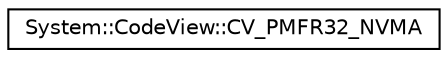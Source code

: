 digraph G
{
  edge [fontname="Helvetica",fontsize="10",labelfontname="Helvetica",labelfontsize="10"];
  node [fontname="Helvetica",fontsize="10",shape=record];
  rankdir="LR";
  Node1 [label="System::CodeView::CV_PMFR32_NVMA",height=0.2,width=0.4,color="black", fillcolor="white", style="filled",URL="$struct_system_1_1_code_view_1_1_c_v___p_m_f_r32___n_v_m_a.html"];
}
